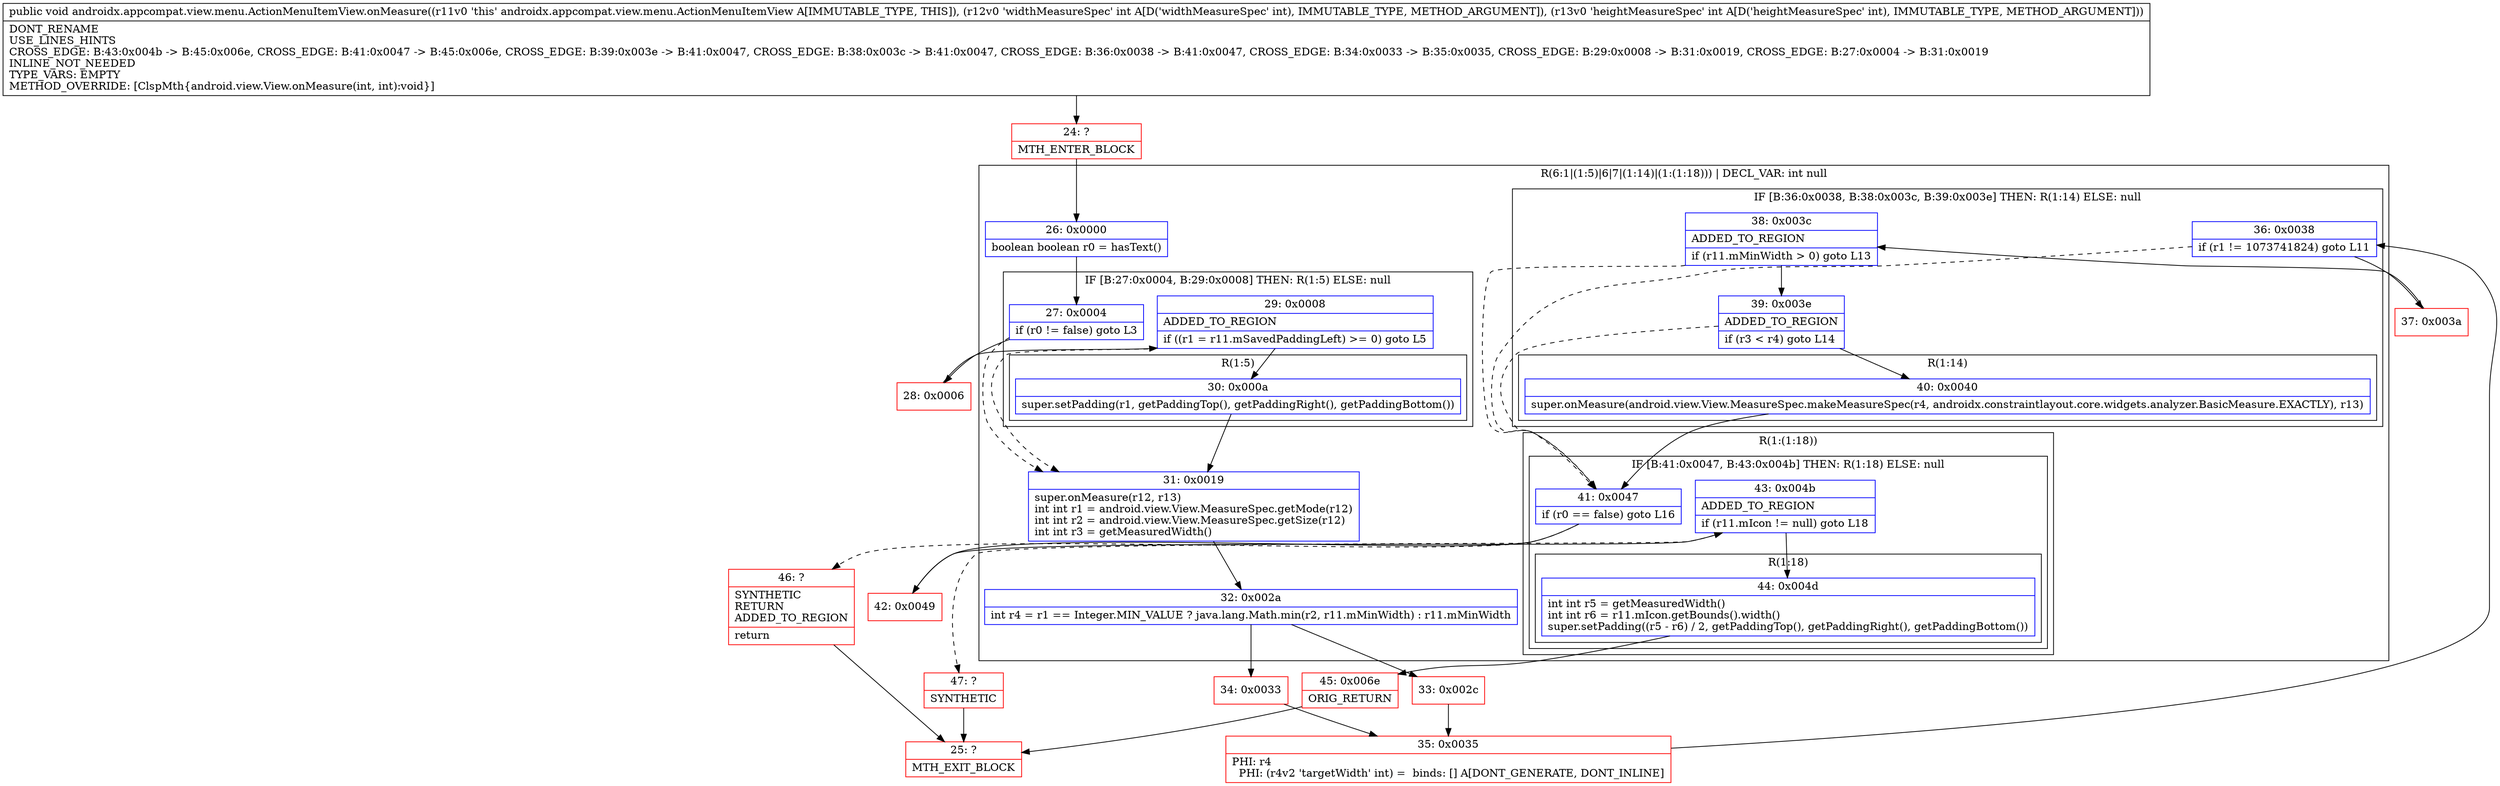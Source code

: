 digraph "CFG forandroidx.appcompat.view.menu.ActionMenuItemView.onMeasure(II)V" {
subgraph cluster_Region_1313026050 {
label = "R(6:1|(1:5)|6|7|(1:14)|(1:(1:18))) | DECL_VAR: int null\l";
node [shape=record,color=blue];
Node_26 [shape=record,label="{26\:\ 0x0000|boolean boolean r0 = hasText()\l}"];
subgraph cluster_IfRegion_1530896468 {
label = "IF [B:27:0x0004, B:29:0x0008] THEN: R(1:5) ELSE: null";
node [shape=record,color=blue];
Node_27 [shape=record,label="{27\:\ 0x0004|if (r0 != false) goto L3\l}"];
Node_29 [shape=record,label="{29\:\ 0x0008|ADDED_TO_REGION\l|if ((r1 = r11.mSavedPaddingLeft) \>= 0) goto L5\l}"];
subgraph cluster_Region_86576796 {
label = "R(1:5)";
node [shape=record,color=blue];
Node_30 [shape=record,label="{30\:\ 0x000a|super.setPadding(r1, getPaddingTop(), getPaddingRight(), getPaddingBottom())\l}"];
}
}
Node_31 [shape=record,label="{31\:\ 0x0019|super.onMeasure(r12, r13)\lint int r1 = android.view.View.MeasureSpec.getMode(r12)\lint int r2 = android.view.View.MeasureSpec.getSize(r12)\lint int r3 = getMeasuredWidth()\l}"];
Node_32 [shape=record,label="{32\:\ 0x002a|int r4 = r1 == Integer.MIN_VALUE ? java.lang.Math.min(r2, r11.mMinWidth) : r11.mMinWidth\l}"];
subgraph cluster_IfRegion_430265681 {
label = "IF [B:36:0x0038, B:38:0x003c, B:39:0x003e] THEN: R(1:14) ELSE: null";
node [shape=record,color=blue];
Node_36 [shape=record,label="{36\:\ 0x0038|if (r1 != 1073741824) goto L11\l}"];
Node_38 [shape=record,label="{38\:\ 0x003c|ADDED_TO_REGION\l|if (r11.mMinWidth \> 0) goto L13\l}"];
Node_39 [shape=record,label="{39\:\ 0x003e|ADDED_TO_REGION\l|if (r3 \< r4) goto L14\l}"];
subgraph cluster_Region_1320265031 {
label = "R(1:14)";
node [shape=record,color=blue];
Node_40 [shape=record,label="{40\:\ 0x0040|super.onMeasure(android.view.View.MeasureSpec.makeMeasureSpec(r4, androidx.constraintlayout.core.widgets.analyzer.BasicMeasure.EXACTLY), r13)\l}"];
}
}
subgraph cluster_Region_1844169291 {
label = "R(1:(1:18))";
node [shape=record,color=blue];
subgraph cluster_IfRegion_174864614 {
label = "IF [B:41:0x0047, B:43:0x004b] THEN: R(1:18) ELSE: null";
node [shape=record,color=blue];
Node_41 [shape=record,label="{41\:\ 0x0047|if (r0 == false) goto L16\l}"];
Node_43 [shape=record,label="{43\:\ 0x004b|ADDED_TO_REGION\l|if (r11.mIcon != null) goto L18\l}"];
subgraph cluster_Region_1747620293 {
label = "R(1:18)";
node [shape=record,color=blue];
Node_44 [shape=record,label="{44\:\ 0x004d|int int r5 = getMeasuredWidth()\lint int r6 = r11.mIcon.getBounds().width()\lsuper.setPadding((r5 \- r6) \/ 2, getPaddingTop(), getPaddingRight(), getPaddingBottom())\l}"];
}
}
}
}
Node_24 [shape=record,color=red,label="{24\:\ ?|MTH_ENTER_BLOCK\l}"];
Node_28 [shape=record,color=red,label="{28\:\ 0x0006}"];
Node_33 [shape=record,color=red,label="{33\:\ 0x002c}"];
Node_35 [shape=record,color=red,label="{35\:\ 0x0035|PHI: r4 \l  PHI: (r4v2 'targetWidth' int) =  binds: [] A[DONT_GENERATE, DONT_INLINE]\l}"];
Node_37 [shape=record,color=red,label="{37\:\ 0x003a}"];
Node_42 [shape=record,color=red,label="{42\:\ 0x0049}"];
Node_45 [shape=record,color=red,label="{45\:\ 0x006e|ORIG_RETURN\l}"];
Node_25 [shape=record,color=red,label="{25\:\ ?|MTH_EXIT_BLOCK\l}"];
Node_47 [shape=record,color=red,label="{47\:\ ?|SYNTHETIC\l}"];
Node_46 [shape=record,color=red,label="{46\:\ ?|SYNTHETIC\lRETURN\lADDED_TO_REGION\l|return\l}"];
Node_34 [shape=record,color=red,label="{34\:\ 0x0033}"];
MethodNode[shape=record,label="{public void androidx.appcompat.view.menu.ActionMenuItemView.onMeasure((r11v0 'this' androidx.appcompat.view.menu.ActionMenuItemView A[IMMUTABLE_TYPE, THIS]), (r12v0 'widthMeasureSpec' int A[D('widthMeasureSpec' int), IMMUTABLE_TYPE, METHOD_ARGUMENT]), (r13v0 'heightMeasureSpec' int A[D('heightMeasureSpec' int), IMMUTABLE_TYPE, METHOD_ARGUMENT]))  | DONT_RENAME\lUSE_LINES_HINTS\lCROSS_EDGE: B:43:0x004b \-\> B:45:0x006e, CROSS_EDGE: B:41:0x0047 \-\> B:45:0x006e, CROSS_EDGE: B:39:0x003e \-\> B:41:0x0047, CROSS_EDGE: B:38:0x003c \-\> B:41:0x0047, CROSS_EDGE: B:36:0x0038 \-\> B:41:0x0047, CROSS_EDGE: B:34:0x0033 \-\> B:35:0x0035, CROSS_EDGE: B:29:0x0008 \-\> B:31:0x0019, CROSS_EDGE: B:27:0x0004 \-\> B:31:0x0019\lINLINE_NOT_NEEDED\lTYPE_VARS: EMPTY\lMETHOD_OVERRIDE: [ClspMth\{android.view.View.onMeasure(int, int):void\}]\l}"];
MethodNode -> Node_24;Node_26 -> Node_27;
Node_27 -> Node_28;
Node_27 -> Node_31[style=dashed];
Node_29 -> Node_30;
Node_29 -> Node_31[style=dashed];
Node_30 -> Node_31;
Node_31 -> Node_32;
Node_32 -> Node_33;
Node_32 -> Node_34;
Node_36 -> Node_37;
Node_36 -> Node_41[style=dashed];
Node_38 -> Node_39;
Node_38 -> Node_41[style=dashed];
Node_39 -> Node_40;
Node_39 -> Node_41[style=dashed];
Node_40 -> Node_41;
Node_41 -> Node_42;
Node_41 -> Node_46[style=dashed];
Node_43 -> Node_44;
Node_43 -> Node_47[style=dashed];
Node_44 -> Node_45;
Node_24 -> Node_26;
Node_28 -> Node_29;
Node_33 -> Node_35;
Node_35 -> Node_36;
Node_37 -> Node_38;
Node_42 -> Node_43;
Node_45 -> Node_25;
Node_47 -> Node_25;
Node_46 -> Node_25;
Node_34 -> Node_35;
}

